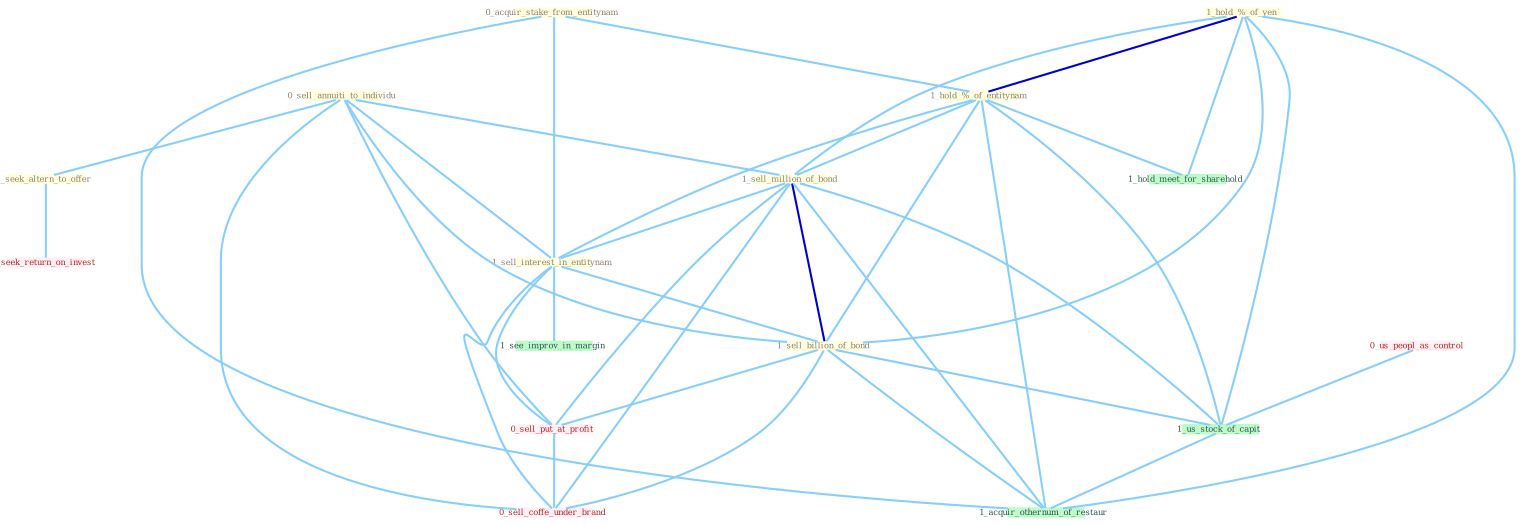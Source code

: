 Graph G{ 
    node
    [shape=polygon,style=filled,width=.5,height=.06,color="#BDFCC9",fixedsize=true,fontsize=4,
    fontcolor="#2f4f4f"];
    {node
    [color="#ffffe0", fontcolor="#8b7d6b"] "0_sell_annuiti_to_individu " "0_acquir_stake_from_entitynam " "1_hold_%_of_yen " "1_hold_%_of_entitynam " "1_sell_million_of_bond " "1_sell_interest_in_entitynam " "1_seek_altern_to_offer " "1_sell_billion_of_bond "}
{node [color="#fff0f5", fontcolor="#b22222"] "0_us_peopl_as_control " "0_sell_put_at_profit " "0_seek_return_on_invest " "0_sell_coffe_under_brand "}
edge [color="#B0E2FF"];

	"0_sell_annuiti_to_individu " -- "1_sell_million_of_bond " [w="1", color="#87cefa" ];
	"0_sell_annuiti_to_individu " -- "1_sell_interest_in_entitynam " [w="1", color="#87cefa" ];
	"0_sell_annuiti_to_individu " -- "1_seek_altern_to_offer " [w="1", color="#87cefa" ];
	"0_sell_annuiti_to_individu " -- "1_sell_billion_of_bond " [w="1", color="#87cefa" ];
	"0_sell_annuiti_to_individu " -- "0_sell_put_at_profit " [w="1", color="#87cefa" ];
	"0_sell_annuiti_to_individu " -- "0_sell_coffe_under_brand " [w="1", color="#87cefa" ];
	"0_acquir_stake_from_entitynam " -- "1_hold_%_of_entitynam " [w="1", color="#87cefa" ];
	"0_acquir_stake_from_entitynam " -- "1_sell_interest_in_entitynam " [w="1", color="#87cefa" ];
	"0_acquir_stake_from_entitynam " -- "1_acquir_othernum_of_restaur " [w="1", color="#87cefa" ];
	"1_hold_%_of_yen " -- "1_hold_%_of_entitynam " [w="3", color="#0000cd" , len=0.6];
	"1_hold_%_of_yen " -- "1_sell_million_of_bond " [w="1", color="#87cefa" ];
	"1_hold_%_of_yen " -- "1_sell_billion_of_bond " [w="1", color="#87cefa" ];
	"1_hold_%_of_yen " -- "1_us_stock_of_capit " [w="1", color="#87cefa" ];
	"1_hold_%_of_yen " -- "1_hold_meet_for_sharehold " [w="1", color="#87cefa" ];
	"1_hold_%_of_yen " -- "1_acquir_othernum_of_restaur " [w="1", color="#87cefa" ];
	"1_hold_%_of_entitynam " -- "1_sell_million_of_bond " [w="1", color="#87cefa" ];
	"1_hold_%_of_entitynam " -- "1_sell_interest_in_entitynam " [w="1", color="#87cefa" ];
	"1_hold_%_of_entitynam " -- "1_sell_billion_of_bond " [w="1", color="#87cefa" ];
	"1_hold_%_of_entitynam " -- "1_us_stock_of_capit " [w="1", color="#87cefa" ];
	"1_hold_%_of_entitynam " -- "1_hold_meet_for_sharehold " [w="1", color="#87cefa" ];
	"1_hold_%_of_entitynam " -- "1_acquir_othernum_of_restaur " [w="1", color="#87cefa" ];
	"1_sell_million_of_bond " -- "1_sell_interest_in_entitynam " [w="1", color="#87cefa" ];
	"1_sell_million_of_bond " -- "1_sell_billion_of_bond " [w="3", color="#0000cd" , len=0.6];
	"1_sell_million_of_bond " -- "0_sell_put_at_profit " [w="1", color="#87cefa" ];
	"1_sell_million_of_bond " -- "1_us_stock_of_capit " [w="1", color="#87cefa" ];
	"1_sell_million_of_bond " -- "0_sell_coffe_under_brand " [w="1", color="#87cefa" ];
	"1_sell_million_of_bond " -- "1_acquir_othernum_of_restaur " [w="1", color="#87cefa" ];
	"1_sell_interest_in_entitynam " -- "1_sell_billion_of_bond " [w="1", color="#87cefa" ];
	"1_sell_interest_in_entitynam " -- "0_sell_put_at_profit " [w="1", color="#87cefa" ];
	"1_sell_interest_in_entitynam " -- "1_see_improv_in_margin " [w="1", color="#87cefa" ];
	"1_sell_interest_in_entitynam " -- "0_sell_coffe_under_brand " [w="1", color="#87cefa" ];
	"1_seek_altern_to_offer " -- "0_seek_return_on_invest " [w="1", color="#87cefa" ];
	"1_sell_billion_of_bond " -- "0_sell_put_at_profit " [w="1", color="#87cefa" ];
	"1_sell_billion_of_bond " -- "1_us_stock_of_capit " [w="1", color="#87cefa" ];
	"1_sell_billion_of_bond " -- "0_sell_coffe_under_brand " [w="1", color="#87cefa" ];
	"1_sell_billion_of_bond " -- "1_acquir_othernum_of_restaur " [w="1", color="#87cefa" ];
	"0_us_peopl_as_control " -- "1_us_stock_of_capit " [w="1", color="#87cefa" ];
	"0_sell_put_at_profit " -- "0_sell_coffe_under_brand " [w="1", color="#87cefa" ];
	"1_us_stock_of_capit " -- "1_acquir_othernum_of_restaur " [w="1", color="#87cefa" ];
}